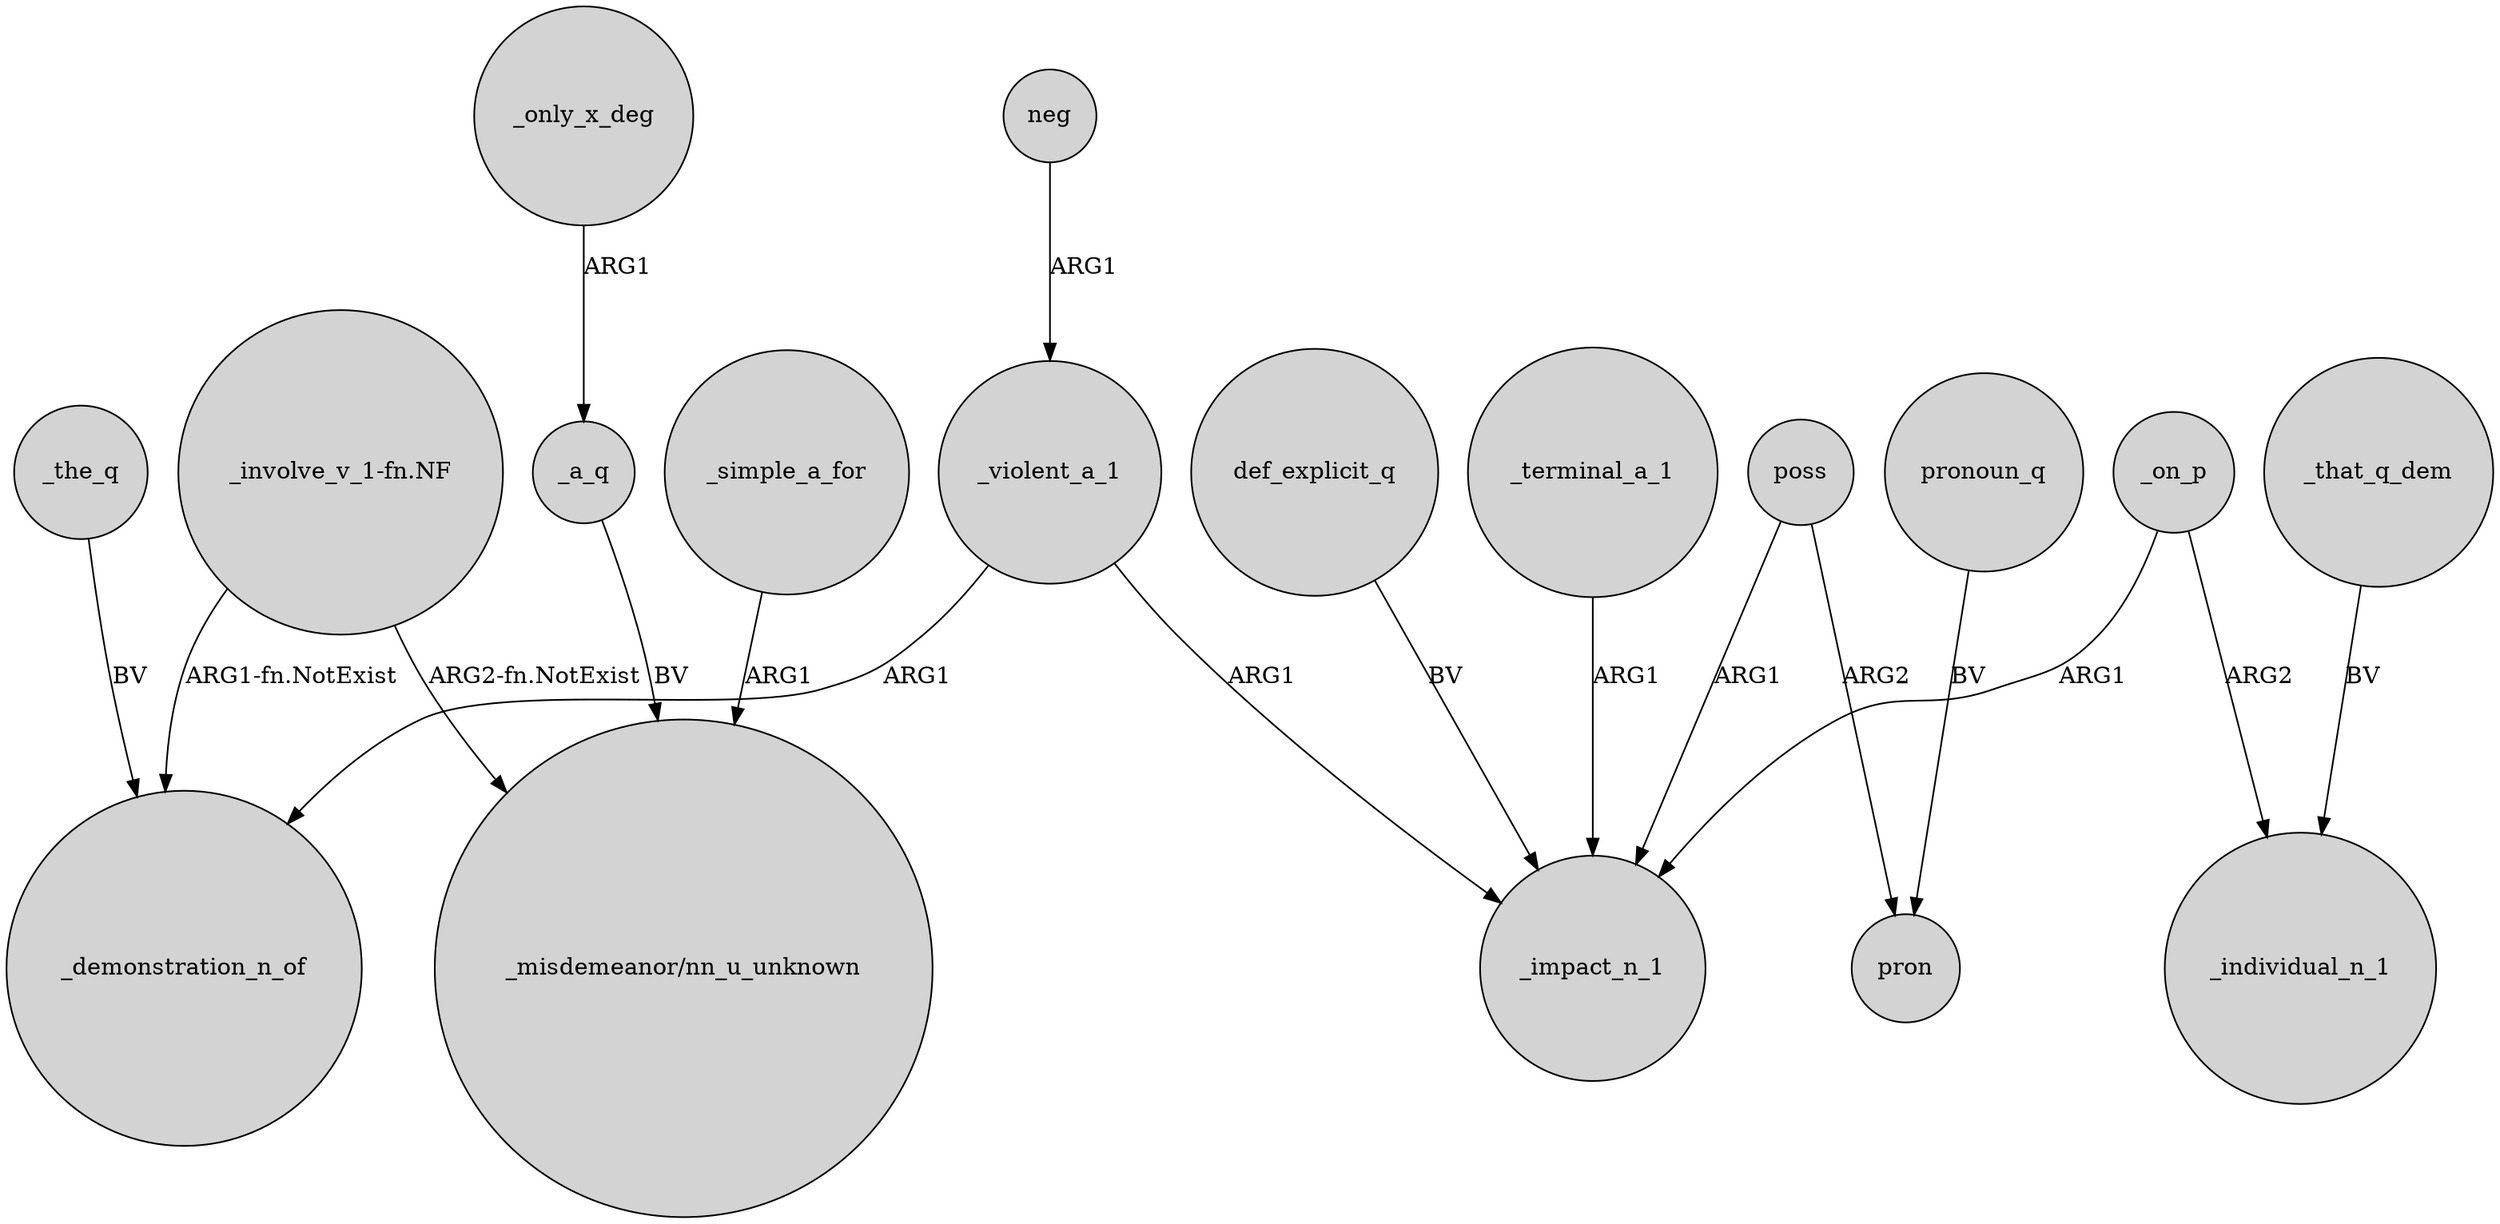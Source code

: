 digraph {
	node [shape=circle style=filled]
	_violent_a_1 -> _demonstration_n_of [label=ARG1]
	_the_q -> _demonstration_n_of [label=BV]
	def_explicit_q -> _impact_n_1 [label=BV]
	poss -> _impact_n_1 [label=ARG1]
	_on_p -> _individual_n_1 [label=ARG2]
	_that_q_dem -> _individual_n_1 [label=BV]
	poss -> pron [label=ARG2]
	neg -> _violent_a_1 [label=ARG1]
	_a_q -> "_misdemeanor/nn_u_unknown" [label=BV]
	"_involve_v_1-fn.NF" -> _demonstration_n_of [label="ARG1-fn.NotExist"]
	_terminal_a_1 -> _impact_n_1 [label=ARG1]
	_only_x_deg -> _a_q [label=ARG1]
	_simple_a_for -> "_misdemeanor/nn_u_unknown" [label=ARG1]
	_violent_a_1 -> _impact_n_1 [label=ARG1]
	"_involve_v_1-fn.NF" -> "_misdemeanor/nn_u_unknown" [label="ARG2-fn.NotExist"]
	_on_p -> _impact_n_1 [label=ARG1]
	pronoun_q -> pron [label=BV]
}
